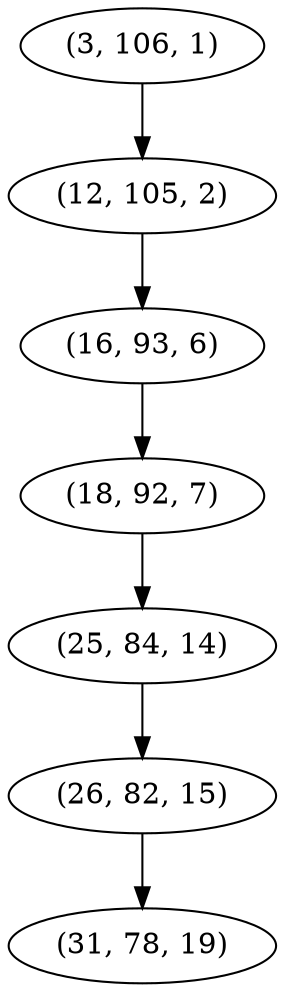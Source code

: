 digraph tree {
    "(3, 106, 1)";
    "(12, 105, 2)";
    "(16, 93, 6)";
    "(18, 92, 7)";
    "(25, 84, 14)";
    "(26, 82, 15)";
    "(31, 78, 19)";
    "(3, 106, 1)" -> "(12, 105, 2)";
    "(12, 105, 2)" -> "(16, 93, 6)";
    "(16, 93, 6)" -> "(18, 92, 7)";
    "(18, 92, 7)" -> "(25, 84, 14)";
    "(25, 84, 14)" -> "(26, 82, 15)";
    "(26, 82, 15)" -> "(31, 78, 19)";
}

